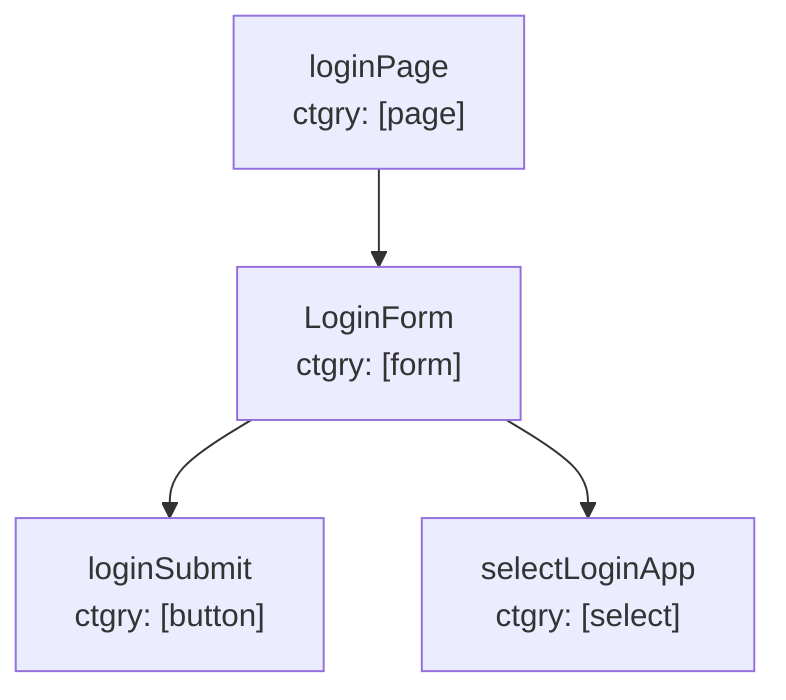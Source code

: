 graph TD

    loginPage["loginPage<br/>ctgry: [page]"]
    LoginForm["LoginForm<br/>ctgry: [form]"]
    loginPage --> LoginForm
    loginSubmit["loginSubmit<br/>ctgry: [button]"]
    LoginForm --> loginSubmit
    selectLoginApp["selectLoginApp<br/>ctgry: [select]"]
    LoginForm --> selectLoginApp

    %% Click handlers for Studio integration
    click loginPage href "javascript:window.selectEventTypeTab(49)"
    click LoginForm href "javascript:window.selectEventTypeTab(43)"
    click loginSubmit href "javascript:window.selectEventTypeTab(42)"
    click selectLoginApp href "javascript:window.selectEventTypeTab(44)"